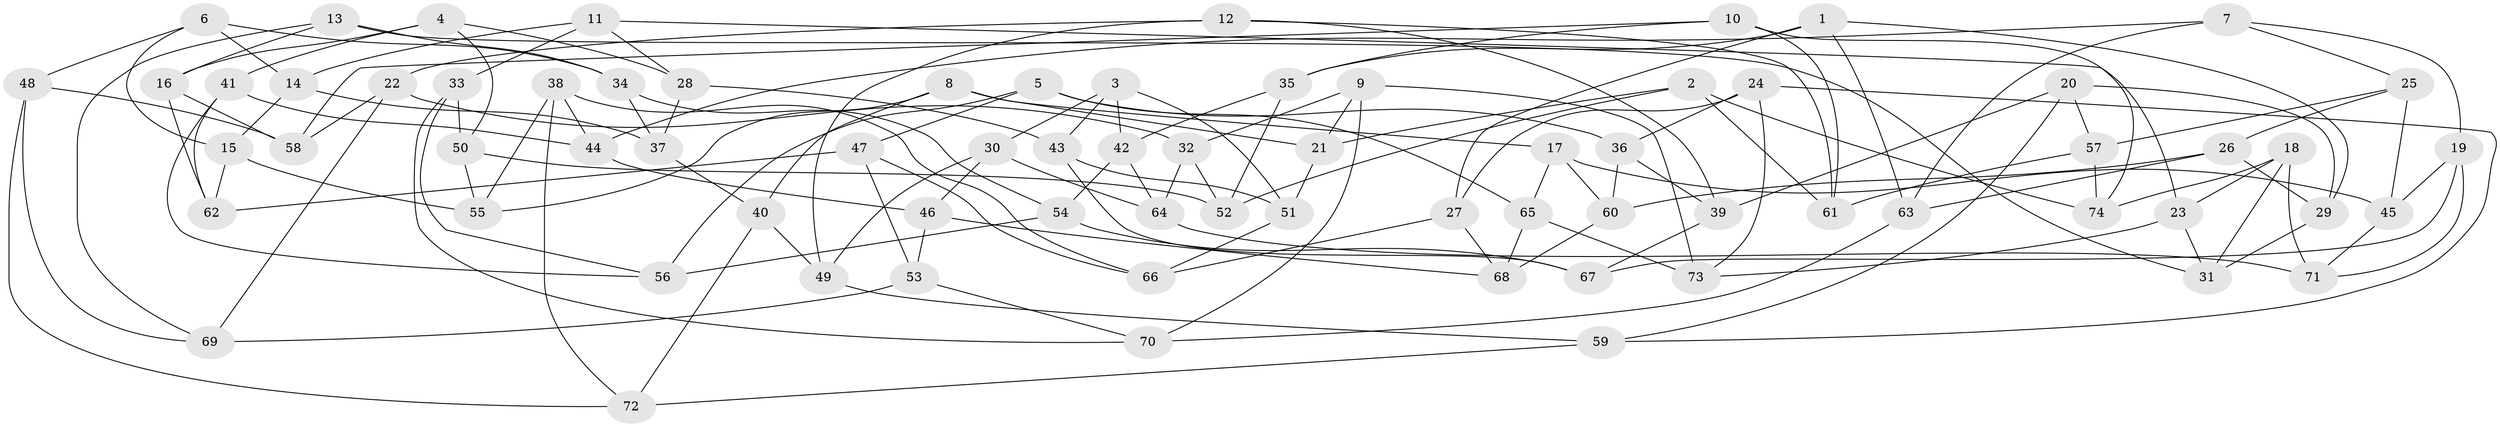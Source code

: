 // coarse degree distribution, {4: 0.7058823529411765, 3: 0.09803921568627451, 6: 0.058823529411764705, 5: 0.0784313725490196, 8: 0.0392156862745098, 7: 0.0196078431372549}
// Generated by graph-tools (version 1.1) at 2025/01/03/04/25 22:01:21]
// undirected, 74 vertices, 148 edges
graph export_dot {
graph [start="1"]
  node [color=gray90,style=filled];
  1;
  2;
  3;
  4;
  5;
  6;
  7;
  8;
  9;
  10;
  11;
  12;
  13;
  14;
  15;
  16;
  17;
  18;
  19;
  20;
  21;
  22;
  23;
  24;
  25;
  26;
  27;
  28;
  29;
  30;
  31;
  32;
  33;
  34;
  35;
  36;
  37;
  38;
  39;
  40;
  41;
  42;
  43;
  44;
  45;
  46;
  47;
  48;
  49;
  50;
  51;
  52;
  53;
  54;
  55;
  56;
  57;
  58;
  59;
  60;
  61;
  62;
  63;
  64;
  65;
  66;
  67;
  68;
  69;
  70;
  71;
  72;
  73;
  74;
  1 -- 27;
  1 -- 29;
  1 -- 35;
  1 -- 63;
  2 -- 61;
  2 -- 21;
  2 -- 74;
  2 -- 52;
  3 -- 42;
  3 -- 30;
  3 -- 43;
  3 -- 51;
  4 -- 28;
  4 -- 16;
  4 -- 41;
  4 -- 50;
  5 -- 47;
  5 -- 65;
  5 -- 56;
  5 -- 36;
  6 -- 14;
  6 -- 48;
  6 -- 15;
  6 -- 34;
  7 -- 25;
  7 -- 19;
  7 -- 44;
  7 -- 63;
  8 -- 40;
  8 -- 17;
  8 -- 55;
  8 -- 21;
  9 -- 70;
  9 -- 21;
  9 -- 32;
  9 -- 73;
  10 -- 35;
  10 -- 61;
  10 -- 58;
  10 -- 74;
  11 -- 33;
  11 -- 28;
  11 -- 23;
  11 -- 14;
  12 -- 49;
  12 -- 22;
  12 -- 39;
  12 -- 61;
  13 -- 16;
  13 -- 31;
  13 -- 69;
  13 -- 34;
  14 -- 37;
  14 -- 15;
  15 -- 55;
  15 -- 62;
  16 -- 58;
  16 -- 62;
  17 -- 45;
  17 -- 60;
  17 -- 65;
  18 -- 23;
  18 -- 31;
  18 -- 71;
  18 -- 74;
  19 -- 45;
  19 -- 71;
  19 -- 67;
  20 -- 59;
  20 -- 57;
  20 -- 39;
  20 -- 29;
  21 -- 51;
  22 -- 58;
  22 -- 32;
  22 -- 69;
  23 -- 73;
  23 -- 31;
  24 -- 36;
  24 -- 59;
  24 -- 73;
  24 -- 27;
  25 -- 45;
  25 -- 57;
  25 -- 26;
  26 -- 29;
  26 -- 63;
  26 -- 60;
  27 -- 68;
  27 -- 66;
  28 -- 43;
  28 -- 37;
  29 -- 31;
  30 -- 64;
  30 -- 49;
  30 -- 46;
  32 -- 52;
  32 -- 64;
  33 -- 70;
  33 -- 50;
  33 -- 56;
  34 -- 37;
  34 -- 54;
  35 -- 42;
  35 -- 52;
  36 -- 39;
  36 -- 60;
  37 -- 40;
  38 -- 66;
  38 -- 55;
  38 -- 44;
  38 -- 72;
  39 -- 67;
  40 -- 72;
  40 -- 49;
  41 -- 56;
  41 -- 44;
  41 -- 62;
  42 -- 64;
  42 -- 54;
  43 -- 67;
  43 -- 51;
  44 -- 46;
  45 -- 71;
  46 -- 53;
  46 -- 68;
  47 -- 62;
  47 -- 53;
  47 -- 66;
  48 -- 69;
  48 -- 58;
  48 -- 72;
  49 -- 59;
  50 -- 55;
  50 -- 52;
  51 -- 66;
  53 -- 69;
  53 -- 70;
  54 -- 56;
  54 -- 67;
  57 -- 74;
  57 -- 61;
  59 -- 72;
  60 -- 68;
  63 -- 70;
  64 -- 71;
  65 -- 73;
  65 -- 68;
}
